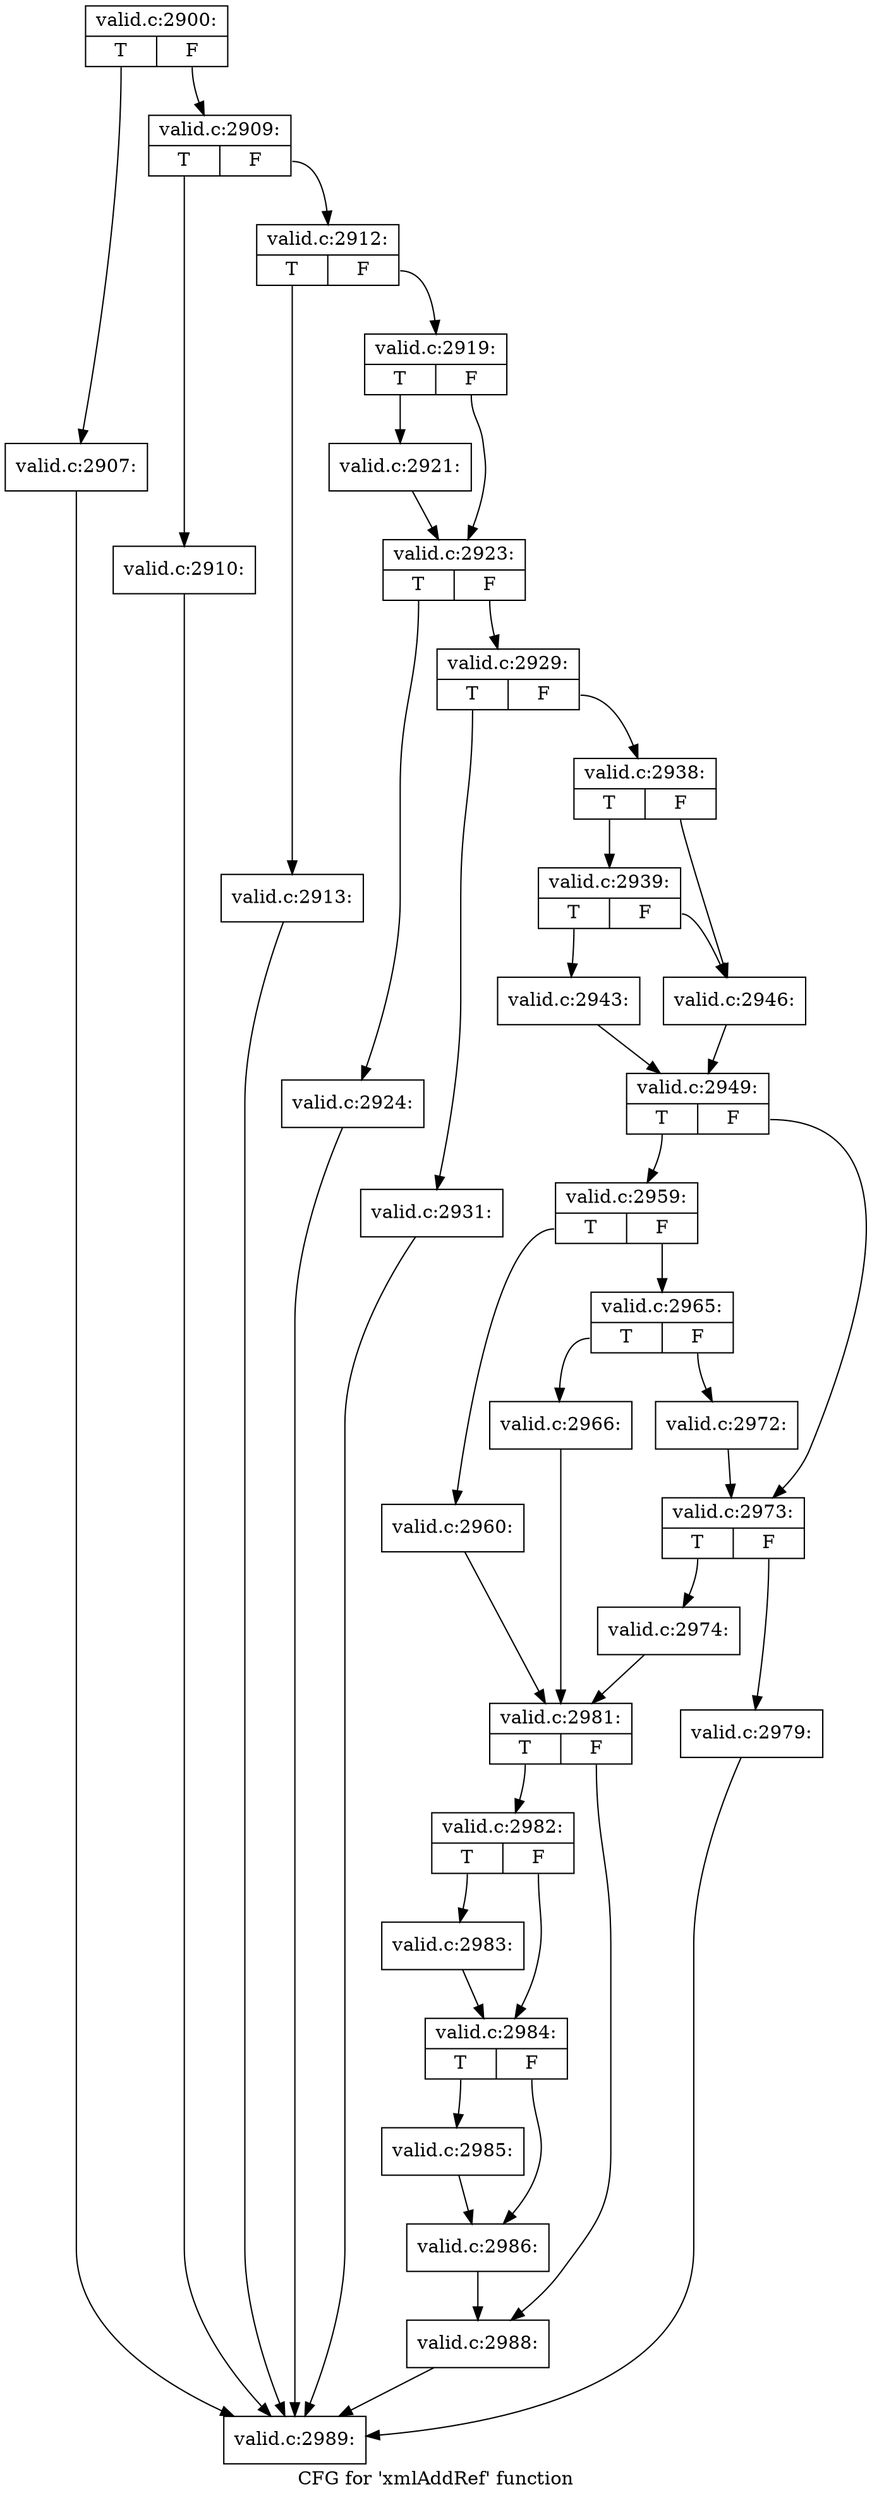 digraph "CFG for 'xmlAddRef' function" {
	label="CFG for 'xmlAddRef' function";

	Node0x5009780 [shape=record,label="{valid.c:2900:|{<s0>T|<s1>F}}"];
	Node0x5009780:s0 -> Node0x500c320;
	Node0x5009780:s1 -> Node0x500c370;
	Node0x500c320 [shape=record,label="{valid.c:2907:}"];
	Node0x500c320 -> Node0x5000a50;
	Node0x500c370 [shape=record,label="{valid.c:2909:|{<s0>T|<s1>F}}"];
	Node0x500c370:s0 -> Node0x500c9f0;
	Node0x500c370:s1 -> Node0x500ca40;
	Node0x500c9f0 [shape=record,label="{valid.c:2910:}"];
	Node0x500c9f0 -> Node0x5000a50;
	Node0x500ca40 [shape=record,label="{valid.c:2912:|{<s0>T|<s1>F}}"];
	Node0x500ca40:s0 -> Node0x500cf70;
	Node0x500ca40:s1 -> Node0x500cfc0;
	Node0x500cf70 [shape=record,label="{valid.c:2913:}"];
	Node0x500cf70 -> Node0x5000a50;
	Node0x500cfc0 [shape=record,label="{valid.c:2919:|{<s0>T|<s1>F}}"];
	Node0x500cfc0:s0 -> Node0x500de70;
	Node0x500cfc0:s1 -> Node0x500dec0;
	Node0x500de70 [shape=record,label="{valid.c:2921:}"];
	Node0x500de70 -> Node0x500dec0;
	Node0x500dec0 [shape=record,label="{valid.c:2923:|{<s0>T|<s1>F}}"];
	Node0x500dec0:s0 -> Node0x500e920;
	Node0x500dec0:s1 -> Node0x500e970;
	Node0x500e920 [shape=record,label="{valid.c:2924:}"];
	Node0x500e920 -> Node0x5000a50;
	Node0x500e970 [shape=record,label="{valid.c:2929:|{<s0>T|<s1>F}}"];
	Node0x500e970:s0 -> Node0x500f4b0;
	Node0x500e970:s1 -> Node0x500f500;
	Node0x500f4b0 [shape=record,label="{valid.c:2931:}"];
	Node0x500f4b0 -> Node0x5000a50;
	Node0x500f500 [shape=record,label="{valid.c:2938:|{<s0>T|<s1>F}}"];
	Node0x500f500:s0 -> Node0x5010010;
	Node0x500f500:s1 -> Node0x500ffc0;
	Node0x5010010 [shape=record,label="{valid.c:2939:|{<s0>T|<s1>F}}"];
	Node0x5010010:s0 -> Node0x500ff20;
	Node0x5010010:s1 -> Node0x500ffc0;
	Node0x500ff20 [shape=record,label="{valid.c:2943:}"];
	Node0x500ff20 -> Node0x500ff70;
	Node0x500ffc0 [shape=record,label="{valid.c:2946:}"];
	Node0x500ffc0 -> Node0x500ff70;
	Node0x500ff70 [shape=record,label="{valid.c:2949:|{<s0>T|<s1>F}}"];
	Node0x500ff70:s0 -> Node0x50119c0;
	Node0x500ff70:s1 -> Node0x5011a10;
	Node0x50119c0 [shape=record,label="{valid.c:2959:|{<s0>T|<s1>F}}"];
	Node0x50119c0:s0 -> Node0x50120d0;
	Node0x50119c0:s1 -> Node0x5012120;
	Node0x50120d0 [shape=record,label="{valid.c:2960:}"];
	Node0x50120d0 -> Node0x50130c0;
	Node0x5012120 [shape=record,label="{valid.c:2965:|{<s0>T|<s1>F}}"];
	Node0x5012120:s0 -> Node0x5012770;
	Node0x5012120:s1 -> Node0x5012820;
	Node0x5012770 [shape=record,label="{valid.c:2966:}"];
	Node0x5012770 -> Node0x50130c0;
	Node0x5012820 [shape=record,label="{valid.c:2972:}"];
	Node0x5012820 -> Node0x5011a10;
	Node0x5011a10 [shape=record,label="{valid.c:2973:|{<s0>T|<s1>F}}"];
	Node0x5011a10:s0 -> Node0x5014af0;
	Node0x5011a10:s1 -> Node0x5014b40;
	Node0x5014af0 [shape=record,label="{valid.c:2974:}"];
	Node0x5014af0 -> Node0x50130c0;
	Node0x5014b40 [shape=record,label="{valid.c:2979:}"];
	Node0x5014b40 -> Node0x5000a50;
	Node0x50130c0 [shape=record,label="{valid.c:2981:|{<s0>T|<s1>F}}"];
	Node0x50130c0:s0 -> Node0x5014f80;
	Node0x50130c0:s1 -> Node0x5015660;
	Node0x5014f80 [shape=record,label="{valid.c:2982:|{<s0>T|<s1>F}}"];
	Node0x5014f80:s0 -> Node0x5015970;
	Node0x5014f80:s1 -> Node0x50159c0;
	Node0x5015970 [shape=record,label="{valid.c:2983:}"];
	Node0x5015970 -> Node0x50159c0;
	Node0x50159c0 [shape=record,label="{valid.c:2984:|{<s0>T|<s1>F}}"];
	Node0x50159c0:s0 -> Node0x5016160;
	Node0x50159c0:s1 -> Node0x50161b0;
	Node0x5016160 [shape=record,label="{valid.c:2985:}"];
	Node0x5016160 -> Node0x50161b0;
	Node0x50161b0 [shape=record,label="{valid.c:2986:}"];
	Node0x50161b0 -> Node0x5015660;
	Node0x5015660 [shape=record,label="{valid.c:2988:}"];
	Node0x5015660 -> Node0x5000a50;
	Node0x5000a50 [shape=record,label="{valid.c:2989:}"];
}
